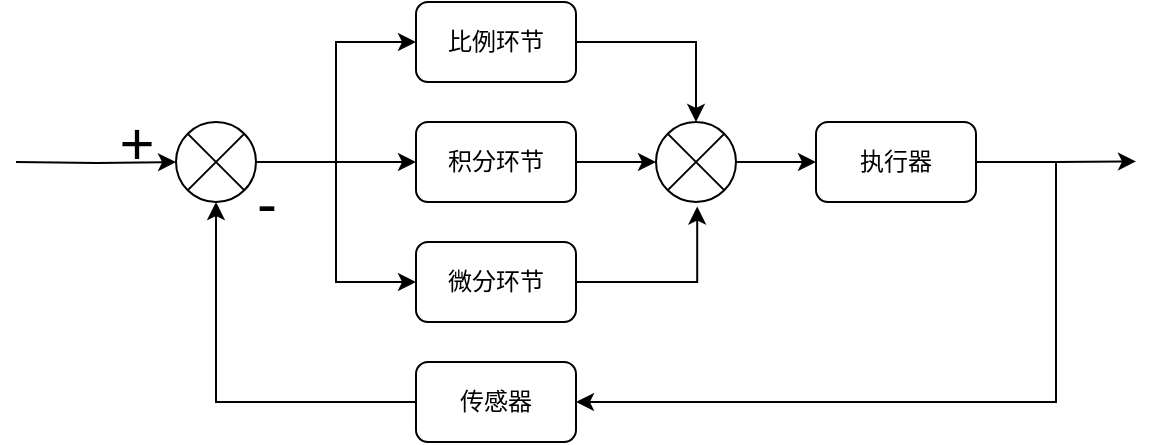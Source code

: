 <mxfile version="14.6.13" type="device"><diagram id="R2lEEEUBdFMjLlhIrx00" name="Page-1"><mxGraphModel dx="1318" dy="680" grid="1" gridSize="10" guides="1" tooltips="1" connect="1" arrows="1" fold="1" page="1" pageScale="1" pageWidth="413" pageHeight="291" math="0" shadow="0" extFonts="Permanent Marker^https://fonts.googleapis.com/css?family=Permanent+Marker"><root><mxCell id="0"/><mxCell id="1" parent="0"/><mxCell id="IrSrK4NqyWbJhHmhKpvF-1" style="edgeStyle=orthogonalEdgeStyle;rounded=0;orthogonalLoop=1;jettySize=auto;html=1;exitX=1;exitY=0.5;exitDx=0;exitDy=0;entryX=0.5;entryY=0;entryDx=0;entryDy=0;fontSize=22;" edge="1" parent="1" source="IrSrK4NqyWbJhHmhKpvF-2" target="IrSrK4NqyWbJhHmhKpvF-15"><mxGeometry relative="1" as="geometry"/></mxCell><mxCell id="IrSrK4NqyWbJhHmhKpvF-2" value="比例环节" style="rounded=1;whiteSpace=wrap;html=1;" vertex="1" parent="1"><mxGeometry x="-160" y="40" width="80" height="40" as="geometry"/></mxCell><mxCell id="IrSrK4NqyWbJhHmhKpvF-3" style="edgeStyle=orthogonalEdgeStyle;rounded=0;orthogonalLoop=1;jettySize=auto;html=1;exitX=1;exitY=0.5;exitDx=0;exitDy=0;entryX=0;entryY=0.5;entryDx=0;entryDy=0;fontSize=22;" edge="1" parent="1" source="IrSrK4NqyWbJhHmhKpvF-4" target="IrSrK4NqyWbJhHmhKpvF-15"><mxGeometry relative="1" as="geometry"/></mxCell><mxCell id="IrSrK4NqyWbJhHmhKpvF-4" value="积分环节" style="rounded=1;whiteSpace=wrap;html=1;" vertex="1" parent="1"><mxGeometry x="-160" y="100" width="80" height="40" as="geometry"/></mxCell><mxCell id="IrSrK4NqyWbJhHmhKpvF-5" style="edgeStyle=orthogonalEdgeStyle;rounded=0;orthogonalLoop=1;jettySize=auto;html=1;exitX=1;exitY=0.5;exitDx=0;exitDy=0;entryX=0.515;entryY=1.057;entryDx=0;entryDy=0;entryPerimeter=0;fontSize=22;" edge="1" parent="1" source="IrSrK4NqyWbJhHmhKpvF-6" target="IrSrK4NqyWbJhHmhKpvF-15"><mxGeometry relative="1" as="geometry"/></mxCell><mxCell id="IrSrK4NqyWbJhHmhKpvF-6" value="微分环节" style="rounded=1;whiteSpace=wrap;html=1;" vertex="1" parent="1"><mxGeometry x="-160" y="160" width="80" height="40" as="geometry"/></mxCell><mxCell id="IrSrK4NqyWbJhHmhKpvF-7" style="edgeStyle=orthogonalEdgeStyle;rounded=0;orthogonalLoop=1;jettySize=auto;html=1;exitX=1;exitY=0.5;exitDx=0;exitDy=0;entryX=0;entryY=0.5;entryDx=0;entryDy=0;" edge="1" parent="1" source="IrSrK4NqyWbJhHmhKpvF-10" target="IrSrK4NqyWbJhHmhKpvF-4"><mxGeometry relative="1" as="geometry"/></mxCell><mxCell id="IrSrK4NqyWbJhHmhKpvF-8" style="edgeStyle=orthogonalEdgeStyle;rounded=0;orthogonalLoop=1;jettySize=auto;html=1;exitX=1;exitY=0.5;exitDx=0;exitDy=0;entryX=0;entryY=0.5;entryDx=0;entryDy=0;" edge="1" parent="1" source="IrSrK4NqyWbJhHmhKpvF-10" target="IrSrK4NqyWbJhHmhKpvF-2"><mxGeometry relative="1" as="geometry"/></mxCell><mxCell id="IrSrK4NqyWbJhHmhKpvF-9" style="edgeStyle=orthogonalEdgeStyle;rounded=0;orthogonalLoop=1;jettySize=auto;html=1;exitX=1;exitY=0.5;exitDx=0;exitDy=0;entryX=0;entryY=0.5;entryDx=0;entryDy=0;" edge="1" parent="1" source="IrSrK4NqyWbJhHmhKpvF-10" target="IrSrK4NqyWbJhHmhKpvF-6"><mxGeometry relative="1" as="geometry"/></mxCell><mxCell id="IrSrK4NqyWbJhHmhKpvF-10" value="" style="shape=sumEllipse;perimeter=ellipsePerimeter;whiteSpace=wrap;html=1;backgroundOutline=1;" vertex="1" parent="1"><mxGeometry x="-280" y="100" width="40" height="40" as="geometry"/></mxCell><mxCell id="IrSrK4NqyWbJhHmhKpvF-11" style="edgeStyle=orthogonalEdgeStyle;rounded=0;orthogonalLoop=1;jettySize=auto;html=1;entryX=0;entryY=0.5;entryDx=0;entryDy=0;" edge="1" parent="1" target="IrSrK4NqyWbJhHmhKpvF-10"><mxGeometry relative="1" as="geometry"><mxPoint x="-360" y="120" as="sourcePoint"/></mxGeometry></mxCell><mxCell id="IrSrK4NqyWbJhHmhKpvF-12" value="+" style="text;html=1;align=center;verticalAlign=middle;resizable=0;points=[];autosize=1;strokeColor=none;fontSize=30;" vertex="1" parent="1"><mxGeometry x="-315" y="90" width="30" height="40" as="geometry"/></mxCell><mxCell id="IrSrK4NqyWbJhHmhKpvF-13" value="-" style="text;html=1;align=center;verticalAlign=middle;resizable=0;points=[];autosize=1;strokeColor=none;fontSize=30;" vertex="1" parent="1"><mxGeometry x="-250" y="120" width="30" height="40" as="geometry"/></mxCell><mxCell id="IrSrK4NqyWbJhHmhKpvF-14" value="" style="edgeStyle=orthogonalEdgeStyle;rounded=0;orthogonalLoop=1;jettySize=auto;html=1;fontSize=22;" edge="1" parent="1" source="IrSrK4NqyWbJhHmhKpvF-15" target="IrSrK4NqyWbJhHmhKpvF-18"><mxGeometry relative="1" as="geometry"/></mxCell><mxCell id="IrSrK4NqyWbJhHmhKpvF-15" value="" style="shape=sumEllipse;perimeter=ellipsePerimeter;whiteSpace=wrap;html=1;backgroundOutline=1;" vertex="1" parent="1"><mxGeometry x="-40" y="100" width="40" height="40" as="geometry"/></mxCell><mxCell id="IrSrK4NqyWbJhHmhKpvF-16" style="edgeStyle=orthogonalEdgeStyle;rounded=0;orthogonalLoop=1;jettySize=auto;html=1;entryX=1;entryY=0.5;entryDx=0;entryDy=0;fontSize=22;" edge="1" parent="1" target="IrSrK4NqyWbJhHmhKpvF-20"><mxGeometry relative="1" as="geometry"><mxPoint x="160" y="120" as="sourcePoint"/><Array as="points"><mxPoint x="160" y="240"/></Array></mxGeometry></mxCell><mxCell id="IrSrK4NqyWbJhHmhKpvF-17" style="edgeStyle=orthogonalEdgeStyle;rounded=0;orthogonalLoop=1;jettySize=auto;html=1;exitX=1;exitY=0.5;exitDx=0;exitDy=0;fontSize=22;" edge="1" parent="1" source="IrSrK4NqyWbJhHmhKpvF-18"><mxGeometry relative="1" as="geometry"><mxPoint x="200" y="119.69" as="targetPoint"/></mxGeometry></mxCell><mxCell id="IrSrK4NqyWbJhHmhKpvF-18" value="执行器" style="rounded=1;whiteSpace=wrap;html=1;" vertex="1" parent="1"><mxGeometry x="40" y="100" width="80" height="40" as="geometry"/></mxCell><mxCell id="IrSrK4NqyWbJhHmhKpvF-19" style="edgeStyle=orthogonalEdgeStyle;rounded=0;orthogonalLoop=1;jettySize=auto;html=1;exitX=0;exitY=0.5;exitDx=0;exitDy=0;entryX=0.5;entryY=1;entryDx=0;entryDy=0;fontSize=22;" edge="1" parent="1" source="IrSrK4NqyWbJhHmhKpvF-20" target="IrSrK4NqyWbJhHmhKpvF-10"><mxGeometry relative="1" as="geometry"/></mxCell><mxCell id="IrSrK4NqyWbJhHmhKpvF-20" value="传感器" style="rounded=1;whiteSpace=wrap;html=1;" vertex="1" parent="1"><mxGeometry x="-160" y="220" width="80" height="40" as="geometry"/></mxCell></root></mxGraphModel></diagram></mxfile>